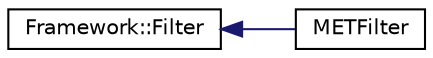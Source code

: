 digraph "Graphical Class Hierarchy"
{
  edge [fontname="Helvetica",fontsize="10",labelfontname="Helvetica",labelfontsize="10"];
  node [fontname="Helvetica",fontsize="10",shape=record];
  rankdir="LR";
  Node1 [label="Framework::Filter",height=0.2,width=0.4,color="black", fillcolor="white", style="filled",URL="$classFramework_1_1Filter.html"];
  Node1 -> Node2 [dir="back",color="midnightblue",fontsize="10",style="solid",fontname="Helvetica"];
  Node2 [label="METFilter",height=0.2,width=0.4,color="black", fillcolor="white", style="filled",URL="$classMETFilter.html"];
}
